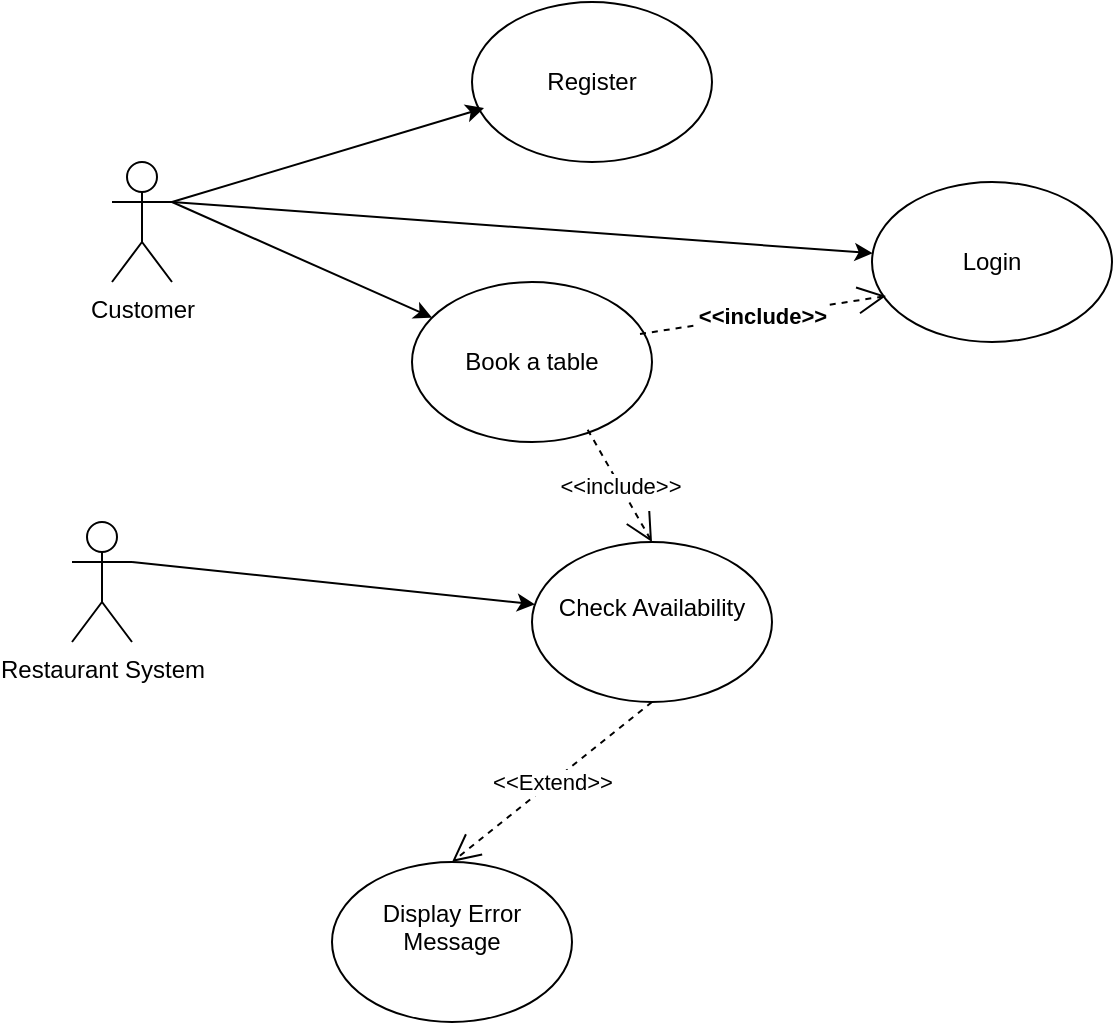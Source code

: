 <mxfile version="26.0.16">
  <diagram name="Page-1" id="LJbkWrQZO8SC27M3l_qz">
    <mxGraphModel dx="1509" dy="813" grid="1" gridSize="10" guides="1" tooltips="1" connect="1" arrows="1" fold="1" page="1" pageScale="1" pageWidth="850" pageHeight="1100" math="0" shadow="0">
      <root>
        <mxCell id="0" />
        <mxCell id="1" parent="0" />
        <mxCell id="gSdf8kRbATcFylJ_9JQa-1" value="Customer" style="shape=umlActor;verticalLabelPosition=bottom;verticalAlign=top;html=1;outlineConnect=0;" vertex="1" parent="1">
          <mxGeometry x="150" y="250" width="30" height="60" as="geometry" />
        </mxCell>
        <mxCell id="gSdf8kRbATcFylJ_9JQa-4" value="Restaurant System" style="shape=umlActor;verticalLabelPosition=bottom;verticalAlign=top;html=1;outlineConnect=0;" vertex="1" parent="1">
          <mxGeometry x="130" y="430" width="30" height="60" as="geometry" />
        </mxCell>
        <mxCell id="gSdf8kRbATcFylJ_9JQa-5" value="Login" style="ellipse;whiteSpace=wrap;html=1;" vertex="1" parent="1">
          <mxGeometry x="530" y="260" width="120" height="80" as="geometry" />
        </mxCell>
        <mxCell id="gSdf8kRbATcFylJ_9JQa-6" value="Book a table" style="ellipse;whiteSpace=wrap;html=1;" vertex="1" parent="1">
          <mxGeometry x="300" y="310" width="120" height="80" as="geometry" />
        </mxCell>
        <mxCell id="gSdf8kRbATcFylJ_9JQa-7" value="&amp;lt;&amp;lt;include&amp;gt;&amp;gt;" style="endArrow=open;endSize=12;dashed=1;html=1;rounded=0;exitX=0.95;exitY=0.325;exitDx=0;exitDy=0;exitPerimeter=0;entryX=0.058;entryY=0.713;entryDx=0;entryDy=0;entryPerimeter=0;fontStyle=1" edge="1" parent="1" source="gSdf8kRbATcFylJ_9JQa-6" target="gSdf8kRbATcFylJ_9JQa-5">
          <mxGeometry width="160" relative="1" as="geometry">
            <mxPoint x="470" y="299" as="sourcePoint" />
            <mxPoint x="711" y="586" as="targetPoint" />
          </mxGeometry>
        </mxCell>
        <mxCell id="gSdf8kRbATcFylJ_9JQa-8" value="Register" style="ellipse;whiteSpace=wrap;html=1;" vertex="1" parent="1">
          <mxGeometry x="330" y="170" width="120" height="80" as="geometry" />
        </mxCell>
        <mxCell id="gSdf8kRbATcFylJ_9JQa-9" value="&#xa;Display Error Message&#xa;&#xa;" style="ellipse;whiteSpace=wrap;html=1;" vertex="1" parent="1">
          <mxGeometry x="260" y="600" width="120" height="80" as="geometry" />
        </mxCell>
        <mxCell id="gSdf8kRbATcFylJ_9JQa-10" value="&#xa;Check Availability&#xa;&#xa;" style="ellipse;whiteSpace=wrap;html=1;" vertex="1" parent="1">
          <mxGeometry x="360" y="440" width="120" height="80" as="geometry" />
        </mxCell>
        <mxCell id="gSdf8kRbATcFylJ_9JQa-11" value="" style="endArrow=classic;html=1;rounded=0;entryX=0.05;entryY=0.663;entryDx=0;entryDy=0;entryPerimeter=0;exitX=1;exitY=0.333;exitDx=0;exitDy=0;exitPerimeter=0;" edge="1" parent="1" source="gSdf8kRbATcFylJ_9JQa-1" target="gSdf8kRbATcFylJ_9JQa-8">
          <mxGeometry width="50" height="50" relative="1" as="geometry">
            <mxPoint x="270" y="420" as="sourcePoint" />
            <mxPoint x="320" y="370" as="targetPoint" />
          </mxGeometry>
        </mxCell>
        <mxCell id="gSdf8kRbATcFylJ_9JQa-12" value="" style="endArrow=classic;html=1;rounded=0;exitX=1;exitY=0.333;exitDx=0;exitDy=0;exitPerimeter=0;" edge="1" parent="1" source="gSdf8kRbATcFylJ_9JQa-1" target="gSdf8kRbATcFylJ_9JQa-5">
          <mxGeometry width="50" height="50" relative="1" as="geometry">
            <mxPoint x="270" y="420" as="sourcePoint" />
            <mxPoint x="320" y="370" as="targetPoint" />
          </mxGeometry>
        </mxCell>
        <mxCell id="gSdf8kRbATcFylJ_9JQa-13" value="" style="endArrow=classic;html=1;rounded=0;" edge="1" parent="1" target="gSdf8kRbATcFylJ_9JQa-6">
          <mxGeometry width="50" height="50" relative="1" as="geometry">
            <mxPoint x="180" y="270" as="sourcePoint" />
            <mxPoint x="320" y="370" as="targetPoint" />
          </mxGeometry>
        </mxCell>
        <mxCell id="gSdf8kRbATcFylJ_9JQa-14" value="&amp;lt;&amp;lt;include&amp;gt;&amp;gt;" style="endArrow=open;endSize=12;dashed=1;html=1;rounded=0;exitX=0.732;exitY=0.923;exitDx=0;exitDy=0;exitPerimeter=0;entryX=0.5;entryY=0;entryDx=0;entryDy=0;" edge="1" parent="1" source="gSdf8kRbATcFylJ_9JQa-6" target="gSdf8kRbATcFylJ_9JQa-10">
          <mxGeometry width="160" relative="1" as="geometry">
            <mxPoint x="424" y="346" as="sourcePoint" />
            <mxPoint x="547" y="327" as="targetPoint" />
          </mxGeometry>
        </mxCell>
        <mxCell id="gSdf8kRbATcFylJ_9JQa-16" value="&amp;lt;&amp;lt;Extend&amp;gt;&amp;gt;" style="endArrow=open;endSize=12;dashed=1;html=1;rounded=0;exitX=0.5;exitY=1;exitDx=0;exitDy=0;entryX=0.5;entryY=0;entryDx=0;entryDy=0;" edge="1" parent="1" source="gSdf8kRbATcFylJ_9JQa-10" target="gSdf8kRbATcFylJ_9JQa-9">
          <mxGeometry x="0.001" width="160" relative="1" as="geometry">
            <mxPoint x="407" y="328" as="sourcePoint" />
            <mxPoint x="409" y="382" as="targetPoint" />
            <mxPoint as="offset" />
          </mxGeometry>
        </mxCell>
        <mxCell id="gSdf8kRbATcFylJ_9JQa-17" value="" style="endArrow=classic;html=1;rounded=0;exitX=1;exitY=0.333;exitDx=0;exitDy=0;exitPerimeter=0;entryX=0.013;entryY=0.39;entryDx=0;entryDy=0;entryPerimeter=0;" edge="1" parent="1" source="gSdf8kRbATcFylJ_9JQa-4" target="gSdf8kRbATcFylJ_9JQa-10">
          <mxGeometry width="50" height="50" relative="1" as="geometry">
            <mxPoint x="270" y="420" as="sourcePoint" />
            <mxPoint x="320" y="370" as="targetPoint" />
          </mxGeometry>
        </mxCell>
      </root>
    </mxGraphModel>
  </diagram>
</mxfile>
